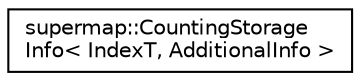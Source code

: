 digraph "Graphical Class Hierarchy"
{
 // LATEX_PDF_SIZE
  edge [fontname="Helvetica",fontsize="10",labelfontname="Helvetica",labelfontsize="10"];
  node [fontname="Helvetica",fontsize="10",shape=record];
  rankdir="LR";
  Node0 [label="supermap::CountingStorage\lInfo\< IndexT, AdditionalInfo \>",height=0.2,width=0.4,color="black", fillcolor="white", style="filled",URL="$structsupermap_1_1CountingStorageInfo.html",tooltip="CountingStorageItemRegister information type."];
}
